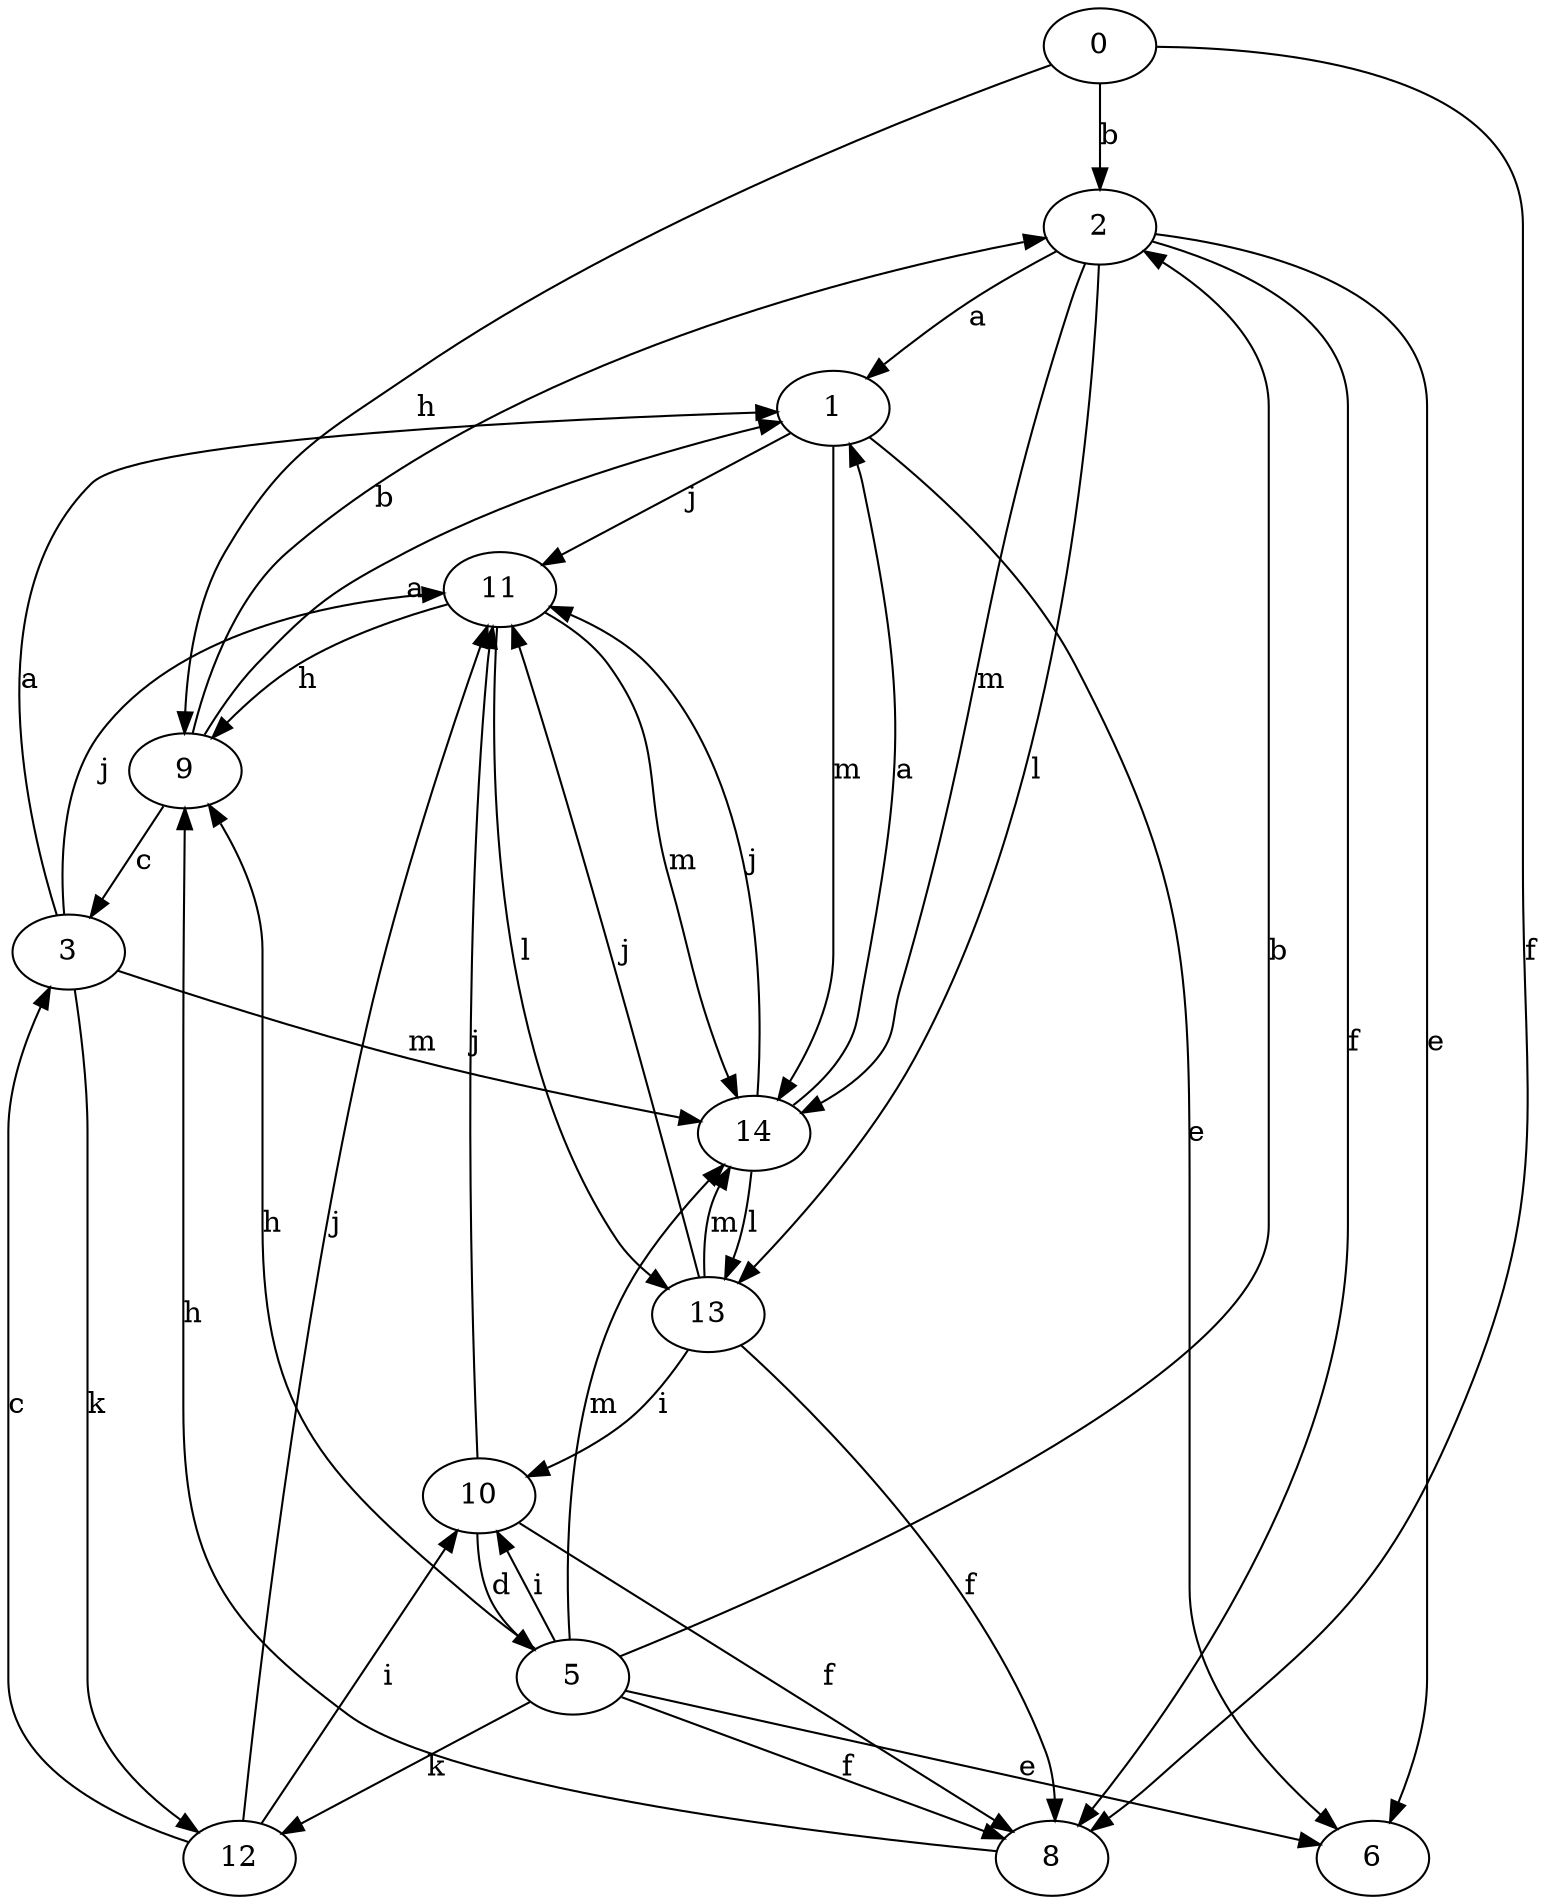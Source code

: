 strict digraph  {
0;
1;
2;
3;
5;
6;
8;
9;
10;
11;
12;
13;
14;
0 -> 2  [label=b];
0 -> 8  [label=f];
0 -> 9  [label=h];
1 -> 6  [label=e];
1 -> 11  [label=j];
1 -> 14  [label=m];
2 -> 1  [label=a];
2 -> 6  [label=e];
2 -> 8  [label=f];
2 -> 13  [label=l];
2 -> 14  [label=m];
3 -> 1  [label=a];
3 -> 11  [label=j];
3 -> 12  [label=k];
3 -> 14  [label=m];
5 -> 2  [label=b];
5 -> 6  [label=e];
5 -> 8  [label=f];
5 -> 9  [label=h];
5 -> 10  [label=i];
5 -> 12  [label=k];
5 -> 14  [label=m];
8 -> 9  [label=h];
9 -> 1  [label=a];
9 -> 2  [label=b];
9 -> 3  [label=c];
10 -> 5  [label=d];
10 -> 8  [label=f];
10 -> 11  [label=j];
11 -> 9  [label=h];
11 -> 13  [label=l];
11 -> 14  [label=m];
12 -> 3  [label=c];
12 -> 10  [label=i];
12 -> 11  [label=j];
13 -> 8  [label=f];
13 -> 10  [label=i];
13 -> 11  [label=j];
13 -> 14  [label=m];
14 -> 1  [label=a];
14 -> 11  [label=j];
14 -> 13  [label=l];
}
